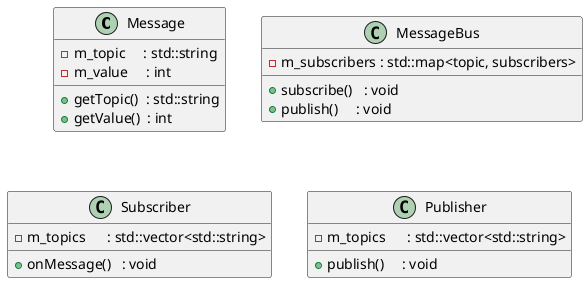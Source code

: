 @startuml class_diagram

/'  Base unit to represent any data passed through the bus
 '/
class Message {
  - m_topic     : std::string
  - m_value     : int
  + getTopic()  : std::string
  + getValue()  : int
}

/'  Routes messages between publishers and subscribers
    Pattern: Observer + Singleton
 '/
class MessageBus {
  - m_subscribers : std::map<topic, subscribers>
  + subscribe()   : void
  + publish()     : void
}

/'  Represents entity that wants to receive messages
    Implement callback to process messages
 '/
class Subscriber {
  - m_topics      : std::vector<std::string>
  + onMessage()   : void
}

/'  Represents entity that generates messages
    Constructs a Message, and passes it to MessageBus
 '/
class Publisher {
  - m_topics      : std::vector<std::string>
  + publish()     : void
}

/'
class RpmMessage {
  - value_ : int
  + value() : int
}

class MessageFactory <<singleton>> {
  + instance()
  + registerType(name)
  + create(name)
}
'/

@enduml